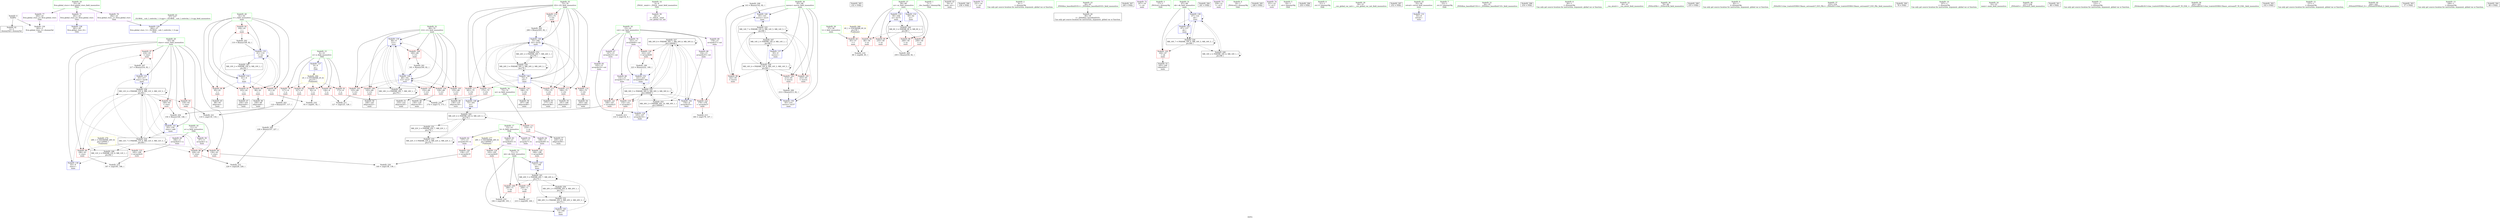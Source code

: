 digraph "SVFG" {
	label="SVFG";

	Node0x56117e3364d0 [shape=record,color=grey,label="{NodeID: 0\nNullPtr}"];
	Node0x56117e3364d0 -> Node0x56117e35b800[style=solid];
	Node0x56117e3364d0 -> Node0x56117e362080[style=solid];
	Node0x56117e35bdb0 [shape=record,color=red,label="{NodeID: 97\n216\<--63\n\<--stars\nmain\n}"];
	Node0x56117e35bdb0 -> Node0x56117e367160[style=solid];
	Node0x56117e33a970 [shape=record,color=green,label="{NodeID: 14\n4\<--6\n_ZStL8__ioinit\<--_ZStL8__ioinit_field_insensitive\nGlob }"];
	Node0x56117e33a970 -> Node0x56117e35d520[style=solid];
	Node0x56117e37de20 [shape=record,color=yellow,style=double,label="{NodeID: 277\n28V_1 = ENCHI(MR_28V_0)\npts\{140000 \}\nFun[main]}"];
	Node0x56117e37de20 -> Node0x56117e3617d0[style=dashed];
	Node0x56117e37de20 -> Node0x56117e361b10[style=dashed];
	Node0x56117e37de20 -> Node0x56117e361be0[style=dashed];
	Node0x56117e35c910 [shape=record,color=red,label="{NodeID: 111\n219\<--73\n\<--ni\nmain\n}"];
	Node0x56117e35c910 -> Node0x56117e35d450[style=solid];
	Node0x56117e33b9a0 [shape=record,color=green,label="{NodeID: 28\n61\<--62\ni\<--i_field_insensitive\nmain\n}"];
	Node0x56117e33b9a0 -> Node0x56117e35edb0[style=solid];
	Node0x56117e33b9a0 -> Node0x56117e35ee80[style=solid];
	Node0x56117e33b9a0 -> Node0x56117e35ef50[style=solid];
	Node0x56117e33b9a0 -> Node0x56117e35f020[style=solid];
	Node0x56117e33b9a0 -> Node0x56117e35f0f0[style=solid];
	Node0x56117e33b9a0 -> Node0x56117e362320[style=solid];
	Node0x56117e33b9a0 -> Node0x56117e3624c0[style=solid];
	Node0x56117e3672e0 [shape=record,color=grey,label="{NodeID: 208\n143 = Binary(142, 82, )\n}"];
	Node0x56117e3672e0 -> Node0x56117e3628d0[style=solid];
	Node0x56117e361be0 [shape=record,color=red,label="{NodeID: 125\n199\<--198\n\<--arrayidx49\nmain\n}"];
	Node0x56117e361be0 -> Node0x56117e362e80[style=solid];
	Node0x56117e35b800 [shape=record,color=black,label="{NodeID: 42\n2\<--3\ndummyVal\<--dummyVal\n}"];
	Node0x56117e38db90 [shape=record,color=black,label="{NodeID: 305\n232 = PHI()\n}"];
	Node0x56117e362800 [shape=record,color=blue,label="{NodeID: 139\n69\<--9\ni12\<--\nmain\n}"];
	Node0x56117e362800 -> Node0x56117e35c290[style=dashed];
	Node0x56117e362800 -> Node0x56117e35c360[style=dashed];
	Node0x56117e362800 -> Node0x56117e35c430[style=dashed];
	Node0x56117e362800 -> Node0x56117e35c500[style=dashed];
	Node0x56117e362800 -> Node0x56117e35c5d0[style=dashed];
	Node0x56117e362800 -> Node0x56117e35c6a0[style=dashed];
	Node0x56117e362800 -> Node0x56117e362800[style=dashed];
	Node0x56117e362800 -> Node0x56117e362c10[style=dashed];
	Node0x56117e362800 -> Node0x56117e377d80[style=dashed];
	Node0x56117e35d380 [shape=record,color=black,label="{NodeID: 56\n197\<--196\nidxprom48\<--\nmain\n}"];
	Node0x56117e363360 [shape=record,color=blue,label="{NodeID: 153\n59\<--259\nzz\<--inc75\nmain\n}"];
	Node0x56117e363360 -> Node0x56117e376080[style=dashed];
	Node0x56117e35dee0 [shape=record,color=purple,label="{NodeID: 70\n221\<--15\narrayidx60\<--cnt\nmain\n}"];
	Node0x56117e35dee0 -> Node0x56117e361cb0[style=solid];
	Node0x56117e35dee0 -> Node0x56117e363290[style=solid];
	Node0x56117e378280 [shape=record,color=black,label="{NodeID: 250\nMR_20V_2 = PHI(MR_20V_8, MR_20V_1, )\npts\{72 \}\n}"];
	Node0x56117e378280 -> Node0x56117e372480[style=dashed];
	Node0x56117e35ea70 [shape=record,color=red,label="{NodeID: 84\n84\<--59\n\<--zz\nmain\n}"];
	Node0x56117e35ea70 -> Node0x56117e368360[style=solid];
	Node0x56117e336dd0 [shape=record,color=green,label="{NodeID: 1\n7\<--1\n__dso_handle\<--dummyObj\nGlob }"];
	Node0x56117e37c880 [shape=record,color=yellow,style=double,label="{NodeID: 264\n2V_1 = ENCHI(MR_2V_0)\npts\{10 \}\nFun[main]}"];
	Node0x56117e37c880 -> Node0x56117e35e590[style=dashed];
	Node0x56117e37c880 -> Node0x56117e35e660[style=dashed];
	Node0x56117e37c880 -> Node0x56117e35e730[style=dashed];
	Node0x56117e37c880 -> Node0x56117e35e800[style=dashed];
	Node0x56117e37c880 -> Node0x56117e35e8d0[style=dashed];
	Node0x56117e35be80 [shape=record,color=red,label="{NodeID: 98\n226\<--63\n\<--stars\nmain\n}"];
	Node0x56117e35be80 -> Node0x56117e3678e0[style=solid];
	Node0x56117e33aa40 [shape=record,color=green,label="{NodeID: 15\n8\<--10\nn\<--n_field_insensitive\nGlob }"];
	Node0x56117e33aa40 -> Node0x56117e35e590[style=solid];
	Node0x56117e33aa40 -> Node0x56117e35e660[style=solid];
	Node0x56117e33aa40 -> Node0x56117e35e730[style=solid];
	Node0x56117e33aa40 -> Node0x56117e35e800[style=solid];
	Node0x56117e33aa40 -> Node0x56117e35e8d0[style=solid];
	Node0x56117e33aa40 -> Node0x56117e361d80[style=solid];
	Node0x56117e35c9e0 [shape=record,color=red,label="{NodeID: 112\n172\<--75\n\<--i32\nmain\n}"];
	Node0x56117e35c9e0 -> Node0x56117e367ee0[style=solid];
	Node0x56117e35ae70 [shape=record,color=green,label="{NodeID: 29\n63\<--64\nstars\<--stars_field_insensitive\nmain\n}"];
	Node0x56117e35ae70 -> Node0x56117e35f1c0[style=solid];
	Node0x56117e35ae70 -> Node0x56117e35f290[style=solid];
	Node0x56117e35ae70 -> Node0x56117e35f360[style=solid];
	Node0x56117e35ae70 -> Node0x56117e35bce0[style=solid];
	Node0x56117e35ae70 -> Node0x56117e35bdb0[style=solid];
	Node0x56117e35ae70 -> Node0x56117e35be80[style=solid];
	Node0x56117e35ae70 -> Node0x56117e362590[style=solid];
	Node0x56117e35ae70 -> Node0x56117e3629a0[style=solid];
	Node0x56117e35ae70 -> Node0x56117e3631c0[style=solid];
	Node0x56117e367460 [shape=record,color=grey,label="{NodeID: 209\n259 = Binary(258, 82, )\n}"];
	Node0x56117e367460 -> Node0x56117e363360[style=solid];
	Node0x56117e361cb0 [shape=record,color=red,label="{NodeID: 126\n222\<--221\n\<--arrayidx60\nmain\n}"];
	Node0x56117e361cb0 -> Node0x56117e35f850[style=solid];
	Node0x56117e35b8d0 [shape=record,color=black,label="{NodeID: 43\n54\<--9\nmain_ret\<--\nmain\n}"];
	Node0x56117e38dcf0 [shape=record,color=black,label="{NodeID: 306\n236 = PHI()\n}"];
	Node0x56117e3628d0 [shape=record,color=blue,label="{NodeID: 140\n65\<--143\nmoves\<--inc21\nmain\n}"];
	Node0x56117e3628d0 -> Node0x56117e370180[style=dashed];
	Node0x56117e35d450 [shape=record,color=black,label="{NodeID: 57\n220\<--219\nidxprom59\<--\nmain\n}"];
	Node0x56117e35dfb0 [shape=record,color=purple,label="{NodeID: 71\n231\<--19\n\<--.str\nmain\n}"];
	Node0x56117e378780 [shape=record,color=black,label="{NodeID: 251\nMR_22V_2 = PHI(MR_22V_7, MR_22V_1, )\npts\{74 \}\n}"];
	Node0x56117e378780 -> Node0x56117e372980[style=dashed];
	Node0x56117e35eb40 [shape=record,color=red,label="{NodeID: 85\n235\<--59\n\<--zz\nmain\n}"];
	Node0x56117e3363b0 [shape=record,color=green,label="{NodeID: 2\n9\<--1\n\<--dummyObj\nCan only get source location for instruction, argument, global var or function.}"];
	Node0x56117e35bf50 [shape=record,color=red,label="{NodeID: 99\n142\<--65\n\<--moves\nmain\n}"];
	Node0x56117e35bf50 -> Node0x56117e3672e0[style=solid];
	Node0x56117e336670 [shape=record,color=green,label="{NodeID: 16\n11\<--12\na\<--a_field_insensitive\nGlob }"];
	Node0x56117e336670 -> Node0x56117e35d5f0[style=solid];
	Node0x56117e336670 -> Node0x56117e35d6c0[style=solid];
	Node0x56117e35cab0 [shape=record,color=red,label="{NodeID: 113\n176\<--75\n\<--i32\nmain\n}"];
	Node0x56117e35cab0 -> Node0x56117e35d110[style=solid];
	Node0x56117e35af00 [shape=record,color=green,label="{NodeID: 30\n65\<--66\nmoves\<--moves_field_insensitive\nmain\n}"];
	Node0x56117e35af00 -> Node0x56117e35bf50[style=solid];
	Node0x56117e35af00 -> Node0x56117e35c020[style=solid];
	Node0x56117e35af00 -> Node0x56117e35c0f0[style=solid];
	Node0x56117e35af00 -> Node0x56117e362660[style=solid];
	Node0x56117e35af00 -> Node0x56117e3628d0[style=solid];
	Node0x56117e35af00 -> Node0x56117e3630f0[style=solid];
	Node0x56117e3675e0 [shape=record,color=grey,label="{NodeID: 210\n194 = cmp(189, 193, )\n}"];
	Node0x56117e361d80 [shape=record,color=blue,label="{NodeID: 127\n8\<--9\nn\<--\nGlob }"];
	Node0x56117e361d80 -> Node0x56117e37c880[style=dashed];
	Node0x56117e35b9a0 [shape=record,color=black,label="{NodeID: 44\n38\<--39\n\<--_ZNSt8ios_base4InitD1Ev\nCan only get source location for instruction, argument, global var or function.}"];
	Node0x56117e38ddf0 [shape=record,color=black,label="{NodeID: 307\n240 = PHI()\n}"];
	Node0x56117e36fc80 [shape=record,color=black,label="{NodeID: 224\nMR_12V_7 = PHI(MR_12V_6, MR_12V_5, MR_12V_5, )\npts\{64 \}\n}"];
	Node0x56117e36fc80 -> Node0x56117e35f290[style=dashed];
	Node0x56117e36fc80 -> Node0x56117e35f360[style=dashed];
	Node0x56117e36fc80 -> Node0x56117e35bce0[style=dashed];
	Node0x56117e36fc80 -> Node0x56117e35bdb0[style=dashed];
	Node0x56117e36fc80 -> Node0x56117e35be80[style=dashed];
	Node0x56117e36fc80 -> Node0x56117e3629a0[style=dashed];
	Node0x56117e36fc80 -> Node0x56117e3631c0[style=dashed];
	Node0x56117e36fc80 -> Node0x56117e36fc80[style=dashed];
	Node0x56117e36fc80 -> Node0x56117e371080[style=dashed];
	Node0x56117e36fc80 -> Node0x56117e376a80[style=dashed];
	Node0x56117e3629a0 [shape=record,color=blue,label="{NodeID: 141\n63\<--150\nstars\<--add\nmain\n}"];
	Node0x56117e3629a0 -> Node0x56117e36fc80[style=dashed];
	Node0x56117e35d520 [shape=record,color=purple,label="{NodeID: 58\n36\<--4\n\<--_ZStL8__ioinit\n__cxx_global_var_init\n}"];
	Node0x56117e35e080 [shape=record,color=purple,label="{NodeID: 72\n247\<--19\n\<--.str\nmain\n}"];
	Node0x56117e378c80 [shape=record,color=black,label="{NodeID: 252\nMR_24V_2 = PHI(MR_24V_7, MR_24V_1, )\npts\{76 \}\n}"];
	Node0x56117e378c80 -> Node0x56117e372e80[style=dashed];
	Node0x56117e35ec10 [shape=record,color=red,label="{NodeID: 86\n249\<--59\n\<--zz\nmain\n}"];
	Node0x56117e33bed0 [shape=record,color=green,label="{NodeID: 3\n17\<--1\n_ZSt3cin\<--dummyObj\nGlob }"];
	Node0x56117e37d480 [shape=record,color=yellow,style=double,label="{NodeID: 266\n6V_1 = ENCHI(MR_6V_0)\npts\{58 \}\nFun[main]}"];
	Node0x56117e37d480 -> Node0x56117e35e9a0[style=dashed];
	Node0x56117e35c020 [shape=record,color=red,label="{NodeID: 100\n213\<--65\n\<--moves\nmain\n}"];
	Node0x56117e35c020 -> Node0x56117e3602d0[style=solid];
	Node0x56117e336740 [shape=record,color=green,label="{NodeID: 17\n13\<--14\nb\<--b_field_insensitive\nGlob }"];
	Node0x56117e336740 -> Node0x56117e35d790[style=solid];
	Node0x56117e336740 -> Node0x56117e35d860[style=solid];
	Node0x56117e336740 -> Node0x56117e35d930[style=solid];
	Node0x56117e336740 -> Node0x56117e35da00[style=solid];
	Node0x56117e35cb80 [shape=record,color=red,label="{NodeID: 114\n182\<--75\n\<--i32\nmain\n}"];
	Node0x56117e35cb80 -> Node0x56117e35d1e0[style=solid];
	Node0x56117e35af90 [shape=record,color=green,label="{NodeID: 31\n67\<--68\nok\<--ok_field_insensitive\nmain\n}"];
	Node0x56117e35af90 -> Node0x56117e35c1c0[style=solid];
	Node0x56117e35af90 -> Node0x56117e362730[style=solid];
	Node0x56117e35af90 -> Node0x56117e362b40[style=solid];
	Node0x56117e0e38d0 [shape=record,color=black,label="{NodeID: 294\n241 = PHI()\n}"];
	Node0x56117e367760 [shape=record,color=grey,label="{NodeID: 211\n127 = cmp(125, 126, )\n}"];
	Node0x56117e361e80 [shape=record,color=blue,label="{NodeID: 128\n281\<--26\nllvm.global_ctors_0\<--\nGlob }"];
	Node0x56117e35ba70 [shape=record,color=black,label="{NodeID: 45\n96\<--95\nidxprom\<--\nmain\n}"];
	Node0x56117e370180 [shape=record,color=black,label="{NodeID: 225\nMR_14V_7 = PHI(MR_14V_6, MR_14V_5, MR_14V_5, )\npts\{66 \}\n}"];
	Node0x56117e370180 -> Node0x56117e35bf50[style=dashed];
	Node0x56117e370180 -> Node0x56117e35c020[style=dashed];
	Node0x56117e370180 -> Node0x56117e35c0f0[style=dashed];
	Node0x56117e370180 -> Node0x56117e3628d0[style=dashed];
	Node0x56117e370180 -> Node0x56117e3630f0[style=dashed];
	Node0x56117e370180 -> Node0x56117e370180[style=dashed];
	Node0x56117e370180 -> Node0x56117e371580[style=dashed];
	Node0x56117e370180 -> Node0x56117e377790[style=dashed];
	Node0x56117e362a70 [shape=record,color=blue,label="{NodeID: 142\n154\<--9\narrayidx25\<--\nmain\n}"];
	Node0x56117e362a70 -> Node0x56117e370b80[style=dashed];
	Node0x56117e35d5f0 [shape=record,color=purple,label="{NodeID: 59\n97\<--11\narrayidx\<--a\nmain\n}"];
	Node0x56117e35e150 [shape=record,color=purple,label="{NodeID: 73\n239\<--21\n\<--.str.1\nmain\n}"];
	Node0x56117e379180 [shape=record,color=black,label="{NodeID: 253\nMR_30V_2 = PHI(MR_30V_10, MR_30V_1, )\npts\{160000 \}\n}"];
	Node0x56117e379180 -> Node0x56117e3623f0[style=dashed];
	Node0x56117e379180 -> Node0x56117e373380[style=dashed];
	Node0x56117e35ece0 [shape=record,color=red,label="{NodeID: 87\n258\<--59\n\<--zz\nmain\n}"];
	Node0x56117e35ece0 -> Node0x56117e367460[style=solid];
	Node0x56117e33bf60 [shape=record,color=green,label="{NodeID: 4\n18\<--1\n_ZSt4cout\<--dummyObj\nGlob }"];
	Node0x56117e35c0f0 [shape=record,color=red,label="{NodeID: 101\n253\<--65\n\<--moves\nmain\n}"];
	Node0x56117e336810 [shape=record,color=green,label="{NodeID: 18\n15\<--16\ncnt\<--cnt_field_insensitive\nGlob }"];
	Node0x56117e336810 -> Node0x56117e35dad0[style=solid];
	Node0x56117e336810 -> Node0x56117e35dba0[style=solid];
	Node0x56117e336810 -> Node0x56117e35dc70[style=solid];
	Node0x56117e336810 -> Node0x56117e35dd40[style=solid];
	Node0x56117e336810 -> Node0x56117e35de10[style=solid];
	Node0x56117e336810 -> Node0x56117e35dee0[style=solid];
	Node0x56117e35cc50 [shape=record,color=red,label="{NodeID: 115\n190\<--75\n\<--i32\nmain\n}"];
	Node0x56117e35cc50 -> Node0x56117e35d2b0[style=solid];
	Node0x56117e35b020 [shape=record,color=green,label="{NodeID: 32\n69\<--70\ni12\<--i12_field_insensitive\nmain\n}"];
	Node0x56117e35b020 -> Node0x56117e35c290[style=solid];
	Node0x56117e35b020 -> Node0x56117e35c360[style=solid];
	Node0x56117e35b020 -> Node0x56117e35c430[style=solid];
	Node0x56117e35b020 -> Node0x56117e35c500[style=solid];
	Node0x56117e35b020 -> Node0x56117e35c5d0[style=solid];
	Node0x56117e35b020 -> Node0x56117e35c6a0[style=solid];
	Node0x56117e35b020 -> Node0x56117e362800[style=solid];
	Node0x56117e35b020 -> Node0x56117e362c10[style=solid];
	Node0x56117e38c210 [shape=record,color=black,label="{NodeID: 295\n248 = PHI()\n}"];
	Node0x56117e3678e0 [shape=record,color=grey,label="{NodeID: 212\n229 = cmp(226, 228, )\n}"];
	Node0x56117e361f80 [shape=record,color=blue,label="{NodeID: 129\n282\<--27\nllvm.global_ctors_1\<--_GLOBAL__sub_I_cedriclin_1_0.cpp\nGlob }"];
	Node0x56117e35bb40 [shape=record,color=black,label="{NodeID: 46\n100\<--99\nidxprom6\<--\nmain\n}"];
	Node0x56117e370680 [shape=record,color=black,label="{NodeID: 226\nMR_16V_7 = PHI(MR_16V_6, MR_16V_5, MR_16V_5, )\npts\{68 \}\n}"];
	Node0x56117e370680 -> Node0x56117e35c1c0[style=dashed];
	Node0x56117e370680 -> Node0x56117e362730[style=dashed];
	Node0x56117e370680 -> Node0x56117e362b40[style=dashed];
	Node0x56117e370680 -> Node0x56117e370680[style=dashed];
	Node0x56117e370680 -> Node0x56117e377880[style=dashed];
	Node0x56117e362b40 [shape=record,color=blue,label="{NodeID: 143\n67\<--157\nok\<--\nmain\n}"];
	Node0x56117e362b40 -> Node0x56117e370680[style=dashed];
	Node0x56117e35d6c0 [shape=record,color=purple,label="{NodeID: 60\n184\<--11\narrayidx41\<--a\nmain\n}"];
	Node0x56117e35d6c0 -> Node0x56117e361a40[style=solid];
	Node0x56117e35e220 [shape=record,color=purple,label="{NodeID: 74\n251\<--23\n\<--.str.2\nmain\n}"];
	Node0x56117e35edb0 [shape=record,color=red,label="{NodeID: 88\n91\<--61\n\<--i\nmain\n}"];
	Node0x56117e35edb0 -> Node0x56117e3681e0[style=solid];
	Node0x56117e33a510 [shape=record,color=green,label="{NodeID: 5\n19\<--1\n.str\<--dummyObj\nGlob }"];
	Node0x56117e35c1c0 [shape=record,color=red,label="{NodeID: 102\n164\<--67\n\<--ok\nmain\n}"];
	Node0x56117e35c1c0 -> Node0x56117e35d040[style=solid];
	Node0x56117e3368e0 [shape=record,color=green,label="{NodeID: 19\n25\<--29\nllvm.global_ctors\<--llvm.global_ctors_field_insensitive\nGlob }"];
	Node0x56117e3368e0 -> Node0x56117e35e2f0[style=solid];
	Node0x56117e3368e0 -> Node0x56117e35e3c0[style=solid];
	Node0x56117e3368e0 -> Node0x56117e35e490[style=solid];
	Node0x56117e35f850 [shape=record,color=grey,label="{NodeID: 199\n223 = Binary(222, 169, )\n}"];
	Node0x56117e35f850 -> Node0x56117e363290[style=solid];
	Node0x56117e361490 [shape=record,color=red,label="{NodeID: 116\n196\<--75\n\<--i32\nmain\n}"];
	Node0x56117e361490 -> Node0x56117e35d380[style=solid];
	Node0x56117e35b0b0 [shape=record,color=green,label="{NodeID: 33\n71\<--72\nnb\<--nb_field_insensitive\nmain\n}"];
	Node0x56117e35b0b0 -> Node0x56117e35c770[style=solid];
	Node0x56117e35b0b0 -> Node0x56117e35c840[style=solid];
	Node0x56117e35b0b0 -> Node0x56117e362ce0[style=solid];
	Node0x56117e35b0b0 -> Node0x56117e362e80[style=solid];
	Node0x56117e38c370 [shape=record,color=black,label="{NodeID: 296\n250 = PHI()\n}"];
	Node0x56117e367a60 [shape=record,color=grey,label="{NodeID: 213\n133 = cmp(132, 9, )\n}"];
	Node0x56117e362080 [shape=record,color=blue, style = dotted,label="{NodeID: 130\n283\<--3\nllvm.global_ctors_2\<--dummyVal\nGlob }"];
	Node0x56117e35bc10 [shape=record,color=black,label="{NodeID: 47\n104\<--103\nidxprom9\<--\nmain\n}"];
	Node0x56117e370b80 [shape=record,color=black,label="{NodeID: 227\nMR_30V_8 = PHI(MR_30V_7, MR_30V_6, MR_30V_6, )\npts\{160000 \}\n}"];
	Node0x56117e370b80 -> Node0x56117e361700[style=dashed];
	Node0x56117e370b80 -> Node0x56117e3618a0[style=dashed];
	Node0x56117e370b80 -> Node0x56117e361970[style=dashed];
	Node0x56117e370b80 -> Node0x56117e361cb0[style=dashed];
	Node0x56117e370b80 -> Node0x56117e362a70[style=dashed];
	Node0x56117e370b80 -> Node0x56117e363290[style=dashed];
	Node0x56117e370b80 -> Node0x56117e370b80[style=dashed];
	Node0x56117e370b80 -> Node0x56117e373380[style=dashed];
	Node0x56117e370b80 -> Node0x56117e379180[style=dashed];
	Node0x56117e362c10 [shape=record,color=blue,label="{NodeID: 144\n69\<--161\ni12\<--inc27\nmain\n}"];
	Node0x56117e362c10 -> Node0x56117e35c290[style=dashed];
	Node0x56117e362c10 -> Node0x56117e35c360[style=dashed];
	Node0x56117e362c10 -> Node0x56117e35c430[style=dashed];
	Node0x56117e362c10 -> Node0x56117e35c500[style=dashed];
	Node0x56117e362c10 -> Node0x56117e35c5d0[style=dashed];
	Node0x56117e362c10 -> Node0x56117e35c6a0[style=dashed];
	Node0x56117e362c10 -> Node0x56117e362800[style=dashed];
	Node0x56117e362c10 -> Node0x56117e362c10[style=dashed];
	Node0x56117e362c10 -> Node0x56117e377d80[style=dashed];
	Node0x56117e35d790 [shape=record,color=purple,label="{NodeID: 61\n101\<--13\narrayidx7\<--b\nmain\n}"];
	Node0x56117e375180 [shape=record,color=black,label="{NodeID: 241\nMR_20V_5 = PHI(MR_20V_7, MR_20V_4, )\npts\{72 \}\n}"];
	Node0x56117e375180 -> Node0x56117e35c770[style=dashed];
	Node0x56117e375180 -> Node0x56117e35c840[style=dashed];
	Node0x56117e375180 -> Node0x56117e362e80[style=dashed];
	Node0x56117e375180 -> Node0x56117e372480[style=dashed];
	Node0x56117e375180 -> Node0x56117e375180[style=dashed];
	Node0x56117e375180 -> Node0x56117e378280[style=dashed];
	Node0x56117e35e2f0 [shape=record,color=purple,label="{NodeID: 75\n281\<--25\nllvm.global_ctors_0\<--llvm.global_ctors\nGlob }"];
	Node0x56117e35e2f0 -> Node0x56117e361e80[style=solid];
	Node0x56117e35ee80 [shape=record,color=red,label="{NodeID: 89\n95\<--61\n\<--i\nmain\n}"];
	Node0x56117e35ee80 -> Node0x56117e35ba70[style=solid];
	Node0x56117e33a5a0 [shape=record,color=green,label="{NodeID: 6\n21\<--1\n.str.1\<--dummyObj\nGlob }"];
	Node0x56117e35c290 [shape=record,color=red,label="{NodeID: 103\n125\<--69\n\<--i12\nmain\n}"];
	Node0x56117e35c290 -> Node0x56117e367760[style=solid];
	Node0x56117e33b360 [shape=record,color=green,label="{NodeID: 20\n30\<--31\n__cxx_global_var_init\<--__cxx_global_var_init_field_insensitive\n}"];
	Node0x56117e35f9d0 [shape=record,color=grey,label="{NodeID: 200\n228 = Binary(107, 227, )\n}"];
	Node0x56117e35f9d0 -> Node0x56117e3678e0[style=solid];
	Node0x56117e361560 [shape=record,color=red,label="{NodeID: 117\n201\<--75\n\<--i32\nmain\n}"];
	Node0x56117e361560 -> Node0x56117e362f50[style=solid];
	Node0x56117e35b180 [shape=record,color=green,label="{NodeID: 34\n73\<--74\nni\<--ni_field_insensitive\nmain\n}"];
	Node0x56117e35b180 -> Node0x56117e35c910[style=solid];
	Node0x56117e35b180 -> Node0x56117e362f50[style=solid];
	Node0x56117e38ce50 [shape=record,color=black,label="{NodeID: 297\n252 = PHI()\n}"];
	Node0x56117e367be0 [shape=record,color=grey,label="{NodeID: 214\n187 = cmp(185, 186, )\n}"];
	Node0x56117e362180 [shape=record,color=blue,label="{NodeID: 131\n55\<--9\nretval\<--\nmain\n}"];
	Node0x56117e35cd00 [shape=record,color=black,label="{NodeID: 48\n130\<--129\nidxprom16\<--\nmain\n}"];
	Node0x56117e371080 [shape=record,color=black,label="{NodeID: 228\nMR_12V_4 = PHI(MR_12V_8, MR_12V_3, MR_12V_5, )\npts\{64 \}\n}"];
	Node0x56117e371080 -> Node0x56117e35f1c0[style=dashed];
	Node0x56117e371080 -> Node0x56117e35f290[style=dashed];
	Node0x56117e371080 -> Node0x56117e35f360[style=dashed];
	Node0x56117e371080 -> Node0x56117e35bce0[style=dashed];
	Node0x56117e371080 -> Node0x56117e35bdb0[style=dashed];
	Node0x56117e371080 -> Node0x56117e35be80[style=dashed];
	Node0x56117e371080 -> Node0x56117e3629a0[style=dashed];
	Node0x56117e371080 -> Node0x56117e3631c0[style=dashed];
	Node0x56117e371080 -> Node0x56117e36fc80[style=dashed];
	Node0x56117e371080 -> Node0x56117e371080[style=dashed];
	Node0x56117e371080 -> Node0x56117e376a80[style=dashed];
	Node0x56117e362ce0 [shape=record,color=blue,label="{NodeID: 145\n71\<--169\nnb\<--\nmain\n}"];
	Node0x56117e362ce0 -> Node0x56117e375180[style=dashed];
	Node0x56117e35d860 [shape=record,color=purple,label="{NodeID: 62\n137\<--13\narrayidx19\<--b\nmain\n}"];
	Node0x56117e35d860 -> Node0x56117e3617d0[style=solid];
	Node0x56117e375680 [shape=record,color=black,label="{NodeID: 242\nMR_22V_4 = PHI(MR_22V_6, MR_22V_3, )\npts\{74 \}\n}"];
	Node0x56117e375680 -> Node0x56117e35c910[style=dashed];
	Node0x56117e375680 -> Node0x56117e362f50[style=dashed];
	Node0x56117e375680 -> Node0x56117e372980[style=dashed];
	Node0x56117e375680 -> Node0x56117e375680[style=dashed];
	Node0x56117e375680 -> Node0x56117e378780[style=dashed];
	Node0x56117e35e3c0 [shape=record,color=purple,label="{NodeID: 76\n282\<--25\nllvm.global_ctors_1\<--llvm.global_ctors\nGlob }"];
	Node0x56117e35e3c0 -> Node0x56117e361f80[style=solid];
	Node0x56117e35ef50 [shape=record,color=red,label="{NodeID: 90\n99\<--61\n\<--i\nmain\n}"];
	Node0x56117e35ef50 -> Node0x56117e35bb40[style=solid];
	Node0x56117e336f30 [shape=record,color=green,label="{NodeID: 7\n23\<--1\n.str.2\<--dummyObj\nGlob }"];
	Node0x56117e35c360 [shape=record,color=red,label="{NodeID: 104\n129\<--69\n\<--i12\nmain\n}"];
	Node0x56117e35c360 -> Node0x56117e35cd00[style=solid];
	Node0x56117e33b3f0 [shape=record,color=green,label="{NodeID: 21\n34\<--35\n_ZNSt8ios_base4InitC1Ev\<--_ZNSt8ios_base4InitC1Ev_field_insensitive\n}"];
	Node0x56117e35fb50 [shape=record,color=grey,label="{NodeID: 201\n161 = Binary(160, 82, )\n}"];
	Node0x56117e35fb50 -> Node0x56117e362c10[style=solid];
	Node0x56117e361630 [shape=record,color=red,label="{NodeID: 118\n205\<--75\n\<--i32\nmain\n}"];
	Node0x56117e361630 -> Node0x56117e360150[style=solid];
	Node0x56117e35b250 [shape=record,color=green,label="{NodeID: 35\n75\<--76\ni32\<--i32_field_insensitive\nmain\n}"];
	Node0x56117e35b250 -> Node0x56117e35c9e0[style=solid];
	Node0x56117e35b250 -> Node0x56117e35cab0[style=solid];
	Node0x56117e35b250 -> Node0x56117e35cb80[style=solid];
	Node0x56117e35b250 -> Node0x56117e35cc50[style=solid];
	Node0x56117e35b250 -> Node0x56117e361490[style=solid];
	Node0x56117e35b250 -> Node0x56117e361560[style=solid];
	Node0x56117e35b250 -> Node0x56117e361630[style=solid];
	Node0x56117e35b250 -> Node0x56117e362db0[style=solid];
	Node0x56117e35b250 -> Node0x56117e363020[style=solid];
	Node0x56117e38cf20 [shape=record,color=black,label="{NodeID: 298\n254 = PHI()\n}"];
	Node0x56117e367d60 [shape=record,color=grey,label="{NodeID: 215\n180 = cmp(179, 107, )\n}"];
	Node0x56117e362250 [shape=record,color=blue,label="{NodeID: 132\n59\<--82\nzz\<--\nmain\n}"];
	Node0x56117e362250 -> Node0x56117e376080[style=dashed];
	Node0x56117e35cdd0 [shape=record,color=black,label="{NodeID: 49\n136\<--135\nidxprom18\<--\nmain\n}"];
	Node0x56117e371580 [shape=record,color=black,label="{NodeID: 229\nMR_14V_4 = PHI(MR_14V_8, MR_14V_3, MR_14V_5, )\npts\{66 \}\n}"];
	Node0x56117e371580 -> Node0x56117e35bf50[style=dashed];
	Node0x56117e371580 -> Node0x56117e35c020[style=dashed];
	Node0x56117e371580 -> Node0x56117e35c0f0[style=dashed];
	Node0x56117e371580 -> Node0x56117e3628d0[style=dashed];
	Node0x56117e371580 -> Node0x56117e3630f0[style=dashed];
	Node0x56117e371580 -> Node0x56117e370180[style=dashed];
	Node0x56117e371580 -> Node0x56117e371580[style=dashed];
	Node0x56117e371580 -> Node0x56117e377790[style=dashed];
	Node0x56117e362db0 [shape=record,color=blue,label="{NodeID: 146\n75\<--9\ni32\<--\nmain\n}"];
	Node0x56117e362db0 -> Node0x56117e35c9e0[style=dashed];
	Node0x56117e362db0 -> Node0x56117e35cab0[style=dashed];
	Node0x56117e362db0 -> Node0x56117e35cb80[style=dashed];
	Node0x56117e362db0 -> Node0x56117e35cc50[style=dashed];
	Node0x56117e362db0 -> Node0x56117e361490[style=dashed];
	Node0x56117e362db0 -> Node0x56117e361560[style=dashed];
	Node0x56117e362db0 -> Node0x56117e361630[style=dashed];
	Node0x56117e362db0 -> Node0x56117e363020[style=dashed];
	Node0x56117e362db0 -> Node0x56117e372e80[style=dashed];
	Node0x56117e362db0 -> Node0x56117e378c80[style=dashed];
	Node0x56117e35d930 [shape=record,color=purple,label="{NodeID: 63\n192\<--13\narrayidx45\<--b\nmain\n}"];
	Node0x56117e35d930 -> Node0x56117e361b10[style=solid];
	Node0x56117e35e490 [shape=record,color=purple,label="{NodeID: 77\n283\<--25\nllvm.global_ctors_2\<--llvm.global_ctors\nGlob }"];
	Node0x56117e35e490 -> Node0x56117e362080[style=solid];
	Node0x56117e35f020 [shape=record,color=red,label="{NodeID: 91\n103\<--61\n\<--i\nmain\n}"];
	Node0x56117e35f020 -> Node0x56117e35bc10[style=solid];
	Node0x56117e336fc0 [shape=record,color=green,label="{NodeID: 8\n26\<--1\n\<--dummyObj\nCan only get source location for instruction, argument, global var or function.}"];
	Node0x56117e35c430 [shape=record,color=red,label="{NodeID: 105\n135\<--69\n\<--i12\nmain\n}"];
	Node0x56117e35c430 -> Node0x56117e35cdd0[style=solid];
	Node0x56117e33b4c0 [shape=record,color=green,label="{NodeID: 22\n40\<--41\n__cxa_atexit\<--__cxa_atexit_field_insensitive\n}"];
	Node0x56117e35fcd0 [shape=record,color=grey,label="{NodeID: 202\n110 = Binary(109, 82, )\n}"];
	Node0x56117e35fcd0 -> Node0x56117e3624c0[style=solid];
	Node0x56117e361700 [shape=record,color=red,label="{NodeID: 119\n132\<--131\n\<--arrayidx17\nmain\n}"];
	Node0x56117e361700 -> Node0x56117e367a60[style=solid];
	Node0x56117e35b320 [shape=record,color=green,label="{NodeID: 36\n79\<--80\n_ZNSirsERi\<--_ZNSirsERi_field_insensitive\n}"];
	Node0x56117e38d020 [shape=record,color=black,label="{NodeID: 299\n255 = PHI()\n}"];
	Node0x56117e367ee0 [shape=record,color=grey,label="{NodeID: 216\n174 = cmp(172, 173, )\n}"];
	Node0x56117e362320 [shape=record,color=blue,label="{NodeID: 133\n61\<--9\ni\<--\nmain\n}"];
	Node0x56117e362320 -> Node0x56117e35edb0[style=dashed];
	Node0x56117e362320 -> Node0x56117e35ee80[style=dashed];
	Node0x56117e362320 -> Node0x56117e35ef50[style=dashed];
	Node0x56117e362320 -> Node0x56117e35f020[style=dashed];
	Node0x56117e362320 -> Node0x56117e35f0f0[style=dashed];
	Node0x56117e362320 -> Node0x56117e3624c0[style=dashed];
	Node0x56117e362320 -> Node0x56117e376580[style=dashed];
	Node0x56117e35cea0 [shape=record,color=black,label="{NodeID: 50\n146\<--145\nidxprom22\<--\nmain\n}"];
	Node0x56117e362e80 [shape=record,color=blue,label="{NodeID: 147\n71\<--199\nnb\<--\nmain\n}"];
	Node0x56117e362e80 -> Node0x56117e375180[style=dashed];
	Node0x56117e35da00 [shape=record,color=purple,label="{NodeID: 64\n198\<--13\narrayidx49\<--b\nmain\n}"];
	Node0x56117e35da00 -> Node0x56117e361be0[style=solid];
	Node0x56117e376080 [shape=record,color=black,label="{NodeID: 244\nMR_8V_3 = PHI(MR_8V_4, MR_8V_2, )\npts\{60 \}\n}"];
	Node0x56117e376080 -> Node0x56117e35ea70[style=dashed];
	Node0x56117e376080 -> Node0x56117e35eb40[style=dashed];
	Node0x56117e376080 -> Node0x56117e35ec10[style=dashed];
	Node0x56117e376080 -> Node0x56117e35ece0[style=dashed];
	Node0x56117e376080 -> Node0x56117e363360[style=dashed];
	Node0x56117e35e590 [shape=record,color=red,label="{NodeID: 78\n92\<--8\n\<--n\nmain\n}"];
	Node0x56117e35e590 -> Node0x56117e3681e0[style=solid];
	Node0x56117e35f0f0 [shape=record,color=red,label="{NodeID: 92\n109\<--61\n\<--i\nmain\n}"];
	Node0x56117e35f0f0 -> Node0x56117e35fcd0[style=solid];
	Node0x56117e337050 [shape=record,color=green,label="{NodeID: 9\n82\<--1\n\<--dummyObj\nCan only get source location for instruction, argument, global var or function.}"];
	Node0x56117e35c500 [shape=record,color=red,label="{NodeID: 106\n145\<--69\n\<--i12\nmain\n}"];
	Node0x56117e35c500 -> Node0x56117e35cea0[style=solid];
	Node0x56117e33b590 [shape=record,color=green,label="{NodeID: 23\n39\<--45\n_ZNSt8ios_base4InitD1Ev\<--_ZNSt8ios_base4InitD1Ev_field_insensitive\n}"];
	Node0x56117e33b590 -> Node0x56117e35b9a0[style=solid];
	Node0x56117e35fe50 [shape=record,color=grey,label="{NodeID: 203\n118 = Binary(107, 117, )\n}"];
	Node0x56117e35fe50 -> Node0x56117e368660[style=solid];
	Node0x56117e3617d0 [shape=record,color=red,label="{NodeID: 120\n138\<--137\n\<--arrayidx19\nmain\n}"];
	Node0x56117e3617d0 -> Node0x56117e3684e0[style=solid];
	Node0x56117e35b3f0 [shape=record,color=green,label="{NodeID: 37\n233\<--234\n_ZStlsISt11char_traitsIcEERSt13basic_ostreamIcT_ES5_PKc\<--_ZStlsISt11char_traitsIcEERSt13basic_ostreamIcT_ES5_PKc_field_insensitive\n}"];
	Node0x56117e38d690 [shape=record,color=black,label="{NodeID: 300\n78 = PHI()\n}"];
	Node0x56117e368060 [shape=record,color=grey,label="{NodeID: 217\n210 = cmp(209, 169, )\n}"];
	Node0x56117e3623f0 [shape=record,color=blue,label="{NodeID: 134\n105\<--107\narrayidx10\<--\nmain\n}"];
	Node0x56117e3623f0 -> Node0x56117e3623f0[style=dashed];
	Node0x56117e3623f0 -> Node0x56117e373380[style=dashed];
	Node0x56117e35cf70 [shape=record,color=black,label="{NodeID: 51\n153\<--152\nidxprom24\<--\nmain\n}"];
	Node0x56117e362f50 [shape=record,color=blue,label="{NodeID: 148\n73\<--201\nni\<--\nmain\n}"];
	Node0x56117e362f50 -> Node0x56117e375680[style=dashed];
	Node0x56117e35dad0 [shape=record,color=purple,label="{NodeID: 65\n105\<--15\narrayidx10\<--cnt\nmain\n}"];
	Node0x56117e35dad0 -> Node0x56117e3623f0[style=solid];
	Node0x56117e376580 [shape=record,color=black,label="{NodeID: 245\nMR_10V_2 = PHI(MR_10V_4, MR_10V_1, )\npts\{62 \}\n}"];
	Node0x56117e376580 -> Node0x56117e362320[style=dashed];
	Node0x56117e35e660 [shape=record,color=red,label="{NodeID: 79\n117\<--8\n\<--n\nmain\n}"];
	Node0x56117e35e660 -> Node0x56117e35fe50[style=solid];
	Node0x56117e35f1c0 [shape=record,color=red,label="{NodeID: 93\n116\<--63\n\<--stars\nmain\n}"];
	Node0x56117e35f1c0 -> Node0x56117e368660[style=solid];
	Node0x56117e336a70 [shape=record,color=green,label="{NodeID: 10\n107\<--1\n\<--dummyObj\nCan only get source location for instruction, argument, global var or function.}"];
	Node0x56117e35c5d0 [shape=record,color=red,label="{NodeID: 107\n152\<--69\n\<--i12\nmain\n}"];
	Node0x56117e35c5d0 -> Node0x56117e35cf70[style=solid];
	Node0x56117e33b660 [shape=record,color=green,label="{NodeID: 24\n52\<--53\nmain\<--main_field_insensitive\n}"];
	Node0x56117e35ffd0 [shape=record,color=grey,label="{NodeID: 204\n150 = Binary(149, 148, )\n}"];
	Node0x56117e35ffd0 -> Node0x56117e3629a0[style=solid];
	Node0x56117e3618a0 [shape=record,color=red,label="{NodeID: 121\n148\<--147\n\<--arrayidx23\nmain\n}"];
	Node0x56117e3618a0 -> Node0x56117e35ffd0[style=solid];
	Node0x56117e35b4c0 [shape=record,color=green,label="{NodeID: 38\n237\<--238\n_ZNSolsEi\<--_ZNSolsEi_field_insensitive\n}"];
	Node0x56117e38d790 [shape=record,color=black,label="{NodeID: 301\n98 = PHI()\n}"];
	Node0x56117e3681e0 [shape=record,color=grey,label="{NodeID: 218\n93 = cmp(91, 92, )\n}"];
	Node0x56117e3624c0 [shape=record,color=blue,label="{NodeID: 135\n61\<--110\ni\<--inc\nmain\n}"];
	Node0x56117e3624c0 -> Node0x56117e35edb0[style=dashed];
	Node0x56117e3624c0 -> Node0x56117e35ee80[style=dashed];
	Node0x56117e3624c0 -> Node0x56117e35ef50[style=dashed];
	Node0x56117e3624c0 -> Node0x56117e35f020[style=dashed];
	Node0x56117e3624c0 -> Node0x56117e35f0f0[style=dashed];
	Node0x56117e3624c0 -> Node0x56117e3624c0[style=dashed];
	Node0x56117e3624c0 -> Node0x56117e376580[style=dashed];
	Node0x56117e35d040 [shape=record,color=black,label="{NodeID: 52\n165\<--164\ntobool29\<--\nmain\n}"];
	Node0x56117e372480 [shape=record,color=black,label="{NodeID: 232\nMR_20V_3 = PHI(MR_20V_5, MR_20V_2, MR_20V_3, )\npts\{72 \}\n}"];
	Node0x56117e372480 -> Node0x56117e362ce0[style=dashed];
	Node0x56117e372480 -> Node0x56117e372480[style=dashed];
	Node0x56117e372480 -> Node0x56117e378280[style=dashed];
	Node0x56117e363020 [shape=record,color=blue,label="{NodeID: 149\n75\<--206\ni32\<--inc52\nmain\n}"];
	Node0x56117e363020 -> Node0x56117e35c9e0[style=dashed];
	Node0x56117e363020 -> Node0x56117e35cab0[style=dashed];
	Node0x56117e363020 -> Node0x56117e35cb80[style=dashed];
	Node0x56117e363020 -> Node0x56117e35cc50[style=dashed];
	Node0x56117e363020 -> Node0x56117e361490[style=dashed];
	Node0x56117e363020 -> Node0x56117e361560[style=dashed];
	Node0x56117e363020 -> Node0x56117e361630[style=dashed];
	Node0x56117e363020 -> Node0x56117e363020[style=dashed];
	Node0x56117e363020 -> Node0x56117e372e80[style=dashed];
	Node0x56117e363020 -> Node0x56117e378c80[style=dashed];
	Node0x56117e35dba0 [shape=record,color=purple,label="{NodeID: 66\n131\<--15\narrayidx17\<--cnt\nmain\n}"];
	Node0x56117e35dba0 -> Node0x56117e361700[style=solid];
	Node0x56117e376a80 [shape=record,color=black,label="{NodeID: 246\nMR_12V_2 = PHI(MR_12V_9, MR_12V_1, )\npts\{64 \}\n}"];
	Node0x56117e376a80 -> Node0x56117e362590[style=dashed];
	Node0x56117e35e730 [shape=record,color=red,label="{NodeID: 80\n126\<--8\n\<--n\nmain\n}"];
	Node0x56117e35e730 -> Node0x56117e367760[style=solid];
	Node0x56117e35f290 [shape=record,color=red,label="{NodeID: 94\n139\<--63\n\<--stars\nmain\n}"];
	Node0x56117e35f290 -> Node0x56117e3684e0[style=solid];
	Node0x56117e336b40 [shape=record,color=green,label="{NodeID: 11\n122\<--1\n\<--dummyObj\nCan only get source location for instruction, argument, global var or function.}"];
	Node0x56117e35c6a0 [shape=record,color=red,label="{NodeID: 108\n160\<--69\n\<--i12\nmain\n}"];
	Node0x56117e35c6a0 -> Node0x56117e35fb50[style=solid];
	Node0x56117e33b730 [shape=record,color=green,label="{NodeID: 25\n55\<--56\nretval\<--retval_field_insensitive\nmain\n}"];
	Node0x56117e33b730 -> Node0x56117e362180[style=solid];
	Node0x56117e360150 [shape=record,color=grey,label="{NodeID: 205\n206 = Binary(205, 82, )\n}"];
	Node0x56117e360150 -> Node0x56117e363020[style=solid];
	Node0x56117e361970 [shape=record,color=red,label="{NodeID: 122\n179\<--178\n\<--arrayidx37\nmain\n}"];
	Node0x56117e361970 -> Node0x56117e367d60[style=solid];
	Node0x56117e35b590 [shape=record,color=green,label="{NodeID: 39\n242\<--243\n_ZSt4endlIcSt11char_traitsIcEERSt13basic_ostreamIT_T0_ES6_\<--_ZSt4endlIcSt11char_traitsIcEERSt13basic_ostreamIT_T0_ES6__field_insensitive\n}"];
	Node0x56117e38d8f0 [shape=record,color=black,label="{NodeID: 302\n102 = PHI()\n}"];
	Node0x56117e368360 [shape=record,color=grey,label="{NodeID: 219\n86 = cmp(84, 85, )\n}"];
	Node0x56117e362590 [shape=record,color=blue,label="{NodeID: 136\n63\<--9\nstars\<--\nmain\n}"];
	Node0x56117e362590 -> Node0x56117e371080[style=dashed];
	Node0x56117e35d110 [shape=record,color=black,label="{NodeID: 53\n177\<--176\nidxprom36\<--\nmain\n}"];
	Node0x56117e372980 [shape=record,color=black,label="{NodeID: 233\nMR_22V_3 = PHI(MR_22V_4, MR_22V_2, MR_22V_3, )\npts\{74 \}\n}"];
	Node0x56117e372980 -> Node0x56117e372980[style=dashed];
	Node0x56117e372980 -> Node0x56117e375680[style=dashed];
	Node0x56117e372980 -> Node0x56117e378780[style=dashed];
	Node0x56117e3630f0 [shape=record,color=blue,label="{NodeID: 150\n65\<--214\nmoves\<--inc57\nmain\n}"];
	Node0x56117e3630f0 -> Node0x56117e371580[style=dashed];
	Node0x56117e35dc70 [shape=record,color=purple,label="{NodeID: 67\n147\<--15\narrayidx23\<--cnt\nmain\n}"];
	Node0x56117e35dc70 -> Node0x56117e3618a0[style=solid];
	Node0x56117e377790 [shape=record,color=black,label="{NodeID: 247\nMR_14V_2 = PHI(MR_14V_9, MR_14V_1, )\npts\{66 \}\n}"];
	Node0x56117e377790 -> Node0x56117e362660[style=dashed];
	Node0x56117e35e800 [shape=record,color=red,label="{NodeID: 81\n173\<--8\n\<--n\nmain\n}"];
	Node0x56117e35e800 -> Node0x56117e367ee0[style=solid];
	Node0x56117e35f360 [shape=record,color=red,label="{NodeID: 95\n149\<--63\n\<--stars\nmain\n}"];
	Node0x56117e35f360 -> Node0x56117e35ffd0[style=solid];
	Node0x56117e336c10 [shape=record,color=green,label="{NodeID: 12\n157\<--1\n\<--dummyObj\nCan only get source location for instruction, argument, global var or function.}"];
	Node0x56117e35c770 [shape=record,color=red,label="{NodeID: 109\n189\<--71\n\<--nb\nmain\n}"];
	Node0x56117e35c770 -> Node0x56117e3675e0[style=solid];
	Node0x56117e33b800 [shape=record,color=green,label="{NodeID: 26\n57\<--58\nt\<--t_field_insensitive\nmain\n}"];
	Node0x56117e33b800 -> Node0x56117e35e9a0[style=solid];
	Node0x56117e3602d0 [shape=record,color=grey,label="{NodeID: 206\n214 = Binary(213, 82, )\n}"];
	Node0x56117e3602d0 -> Node0x56117e3630f0[style=solid];
	Node0x56117e361a40 [shape=record,color=red,label="{NodeID: 123\n185\<--184\n\<--arrayidx41\nmain\n}"];
	Node0x56117e361a40 -> Node0x56117e367be0[style=solid];
	Node0x56117e35b660 [shape=record,color=green,label="{NodeID: 40\n244\<--245\n_ZNSolsEPFRSoS_E\<--_ZNSolsEPFRSoS_E_field_insensitive\n}"];
	Node0x56117e38d9c0 [shape=record,color=black,label="{NodeID: 303\n37 = PHI()\n}"];
	Node0x56117e3684e0 [shape=record,color=grey,label="{NodeID: 220\n140 = cmp(138, 139, )\n}"];
	Node0x56117e362660 [shape=record,color=blue,label="{NodeID: 137\n65\<--9\nmoves\<--\nmain\n}"];
	Node0x56117e362660 -> Node0x56117e371580[style=dashed];
	Node0x56117e35d1e0 [shape=record,color=black,label="{NodeID: 54\n183\<--182\nidxprom40\<--\nmain\n}"];
	Node0x56117e372e80 [shape=record,color=black,label="{NodeID: 234\nMR_24V_3 = PHI(MR_24V_5, MR_24V_2, MR_24V_3, )\npts\{76 \}\n}"];
	Node0x56117e372e80 -> Node0x56117e362db0[style=dashed];
	Node0x56117e372e80 -> Node0x56117e372e80[style=dashed];
	Node0x56117e372e80 -> Node0x56117e378c80[style=dashed];
	Node0x56117e3631c0 [shape=record,color=blue,label="{NodeID: 151\n63\<--217\nstars\<--inc58\nmain\n}"];
	Node0x56117e3631c0 -> Node0x56117e371080[style=dashed];
	Node0x56117e35dd40 [shape=record,color=purple,label="{NodeID: 68\n154\<--15\narrayidx25\<--cnt\nmain\n}"];
	Node0x56117e35dd40 -> Node0x56117e362a70[style=solid];
	Node0x56117e377880 [shape=record,color=black,label="{NodeID: 248\nMR_16V_2 = PHI(MR_16V_8, MR_16V_1, )\npts\{68 \}\n}"];
	Node0x56117e377880 -> Node0x56117e362730[style=dashed];
	Node0x56117e377880 -> Node0x56117e377880[style=dashed];
	Node0x56117e35e8d0 [shape=record,color=red,label="{NodeID: 82\n227\<--8\n\<--n\nmain\n}"];
	Node0x56117e35e8d0 -> Node0x56117e35f9d0[style=solid];
	Node0x56117e35bce0 [shape=record,color=red,label="{NodeID: 96\n186\<--63\n\<--stars\nmain\n}"];
	Node0x56117e35bce0 -> Node0x56117e367be0[style=solid];
	Node0x56117e33a8a0 [shape=record,color=green,label="{NodeID: 13\n169\<--1\n\<--dummyObj\nCan only get source location for instruction, argument, global var or function.}"];
	Node0x56117e37dd40 [shape=record,color=yellow,style=double,label="{NodeID: 276\n26V_1 = ENCHI(MR_26V_0)\npts\{120000 \}\nFun[main]}"];
	Node0x56117e37dd40 -> Node0x56117e361a40[style=dashed];
	Node0x56117e35c840 [shape=record,color=red,label="{NodeID: 110\n209\<--71\n\<--nb\nmain\n}"];
	Node0x56117e35c840 -> Node0x56117e368060[style=solid];
	Node0x56117e33b8d0 [shape=record,color=green,label="{NodeID: 27\n59\<--60\nzz\<--zz_field_insensitive\nmain\n}"];
	Node0x56117e33b8d0 -> Node0x56117e35ea70[style=solid];
	Node0x56117e33b8d0 -> Node0x56117e35eb40[style=solid];
	Node0x56117e33b8d0 -> Node0x56117e35ec10[style=solid];
	Node0x56117e33b8d0 -> Node0x56117e35ece0[style=solid];
	Node0x56117e33b8d0 -> Node0x56117e362250[style=solid];
	Node0x56117e33b8d0 -> Node0x56117e363360[style=solid];
	Node0x56117e367160 [shape=record,color=grey,label="{NodeID: 207\n217 = Binary(216, 82, )\n}"];
	Node0x56117e367160 -> Node0x56117e3631c0[style=solid];
	Node0x56117e361b10 [shape=record,color=red,label="{NodeID: 124\n193\<--192\n\<--arrayidx45\nmain\n}"];
	Node0x56117e361b10 -> Node0x56117e3675e0[style=solid];
	Node0x56117e35b730 [shape=record,color=green,label="{NodeID: 41\n27\<--277\n_GLOBAL__sub_I_cedriclin_1_0.cpp\<--_GLOBAL__sub_I_cedriclin_1_0.cpp_field_insensitive\n}"];
	Node0x56117e35b730 -> Node0x56117e361f80[style=solid];
	Node0x56117e38da90 [shape=record,color=black,label="{NodeID: 304\n88 = PHI()\n}"];
	Node0x56117e368660 [shape=record,color=grey,label="{NodeID: 221\n119 = cmp(116, 118, )\n}"];
	Node0x56117e362730 [shape=record,color=blue,label="{NodeID: 138\n67\<--122\nok\<--\nmain\n}"];
	Node0x56117e362730 -> Node0x56117e35c1c0[style=dashed];
	Node0x56117e362730 -> Node0x56117e362730[style=dashed];
	Node0x56117e362730 -> Node0x56117e362b40[style=dashed];
	Node0x56117e362730 -> Node0x56117e370680[style=dashed];
	Node0x56117e362730 -> Node0x56117e377880[style=dashed];
	Node0x56117e35d2b0 [shape=record,color=black,label="{NodeID: 55\n191\<--190\nidxprom44\<--\nmain\n}"];
	Node0x56117e373380 [shape=record,color=black,label="{NodeID: 235\nMR_30V_5 = PHI(MR_30V_9, MR_30V_3, MR_30V_6, )\npts\{160000 \}\n}"];
	Node0x56117e373380 -> Node0x56117e361700[style=dashed];
	Node0x56117e373380 -> Node0x56117e3618a0[style=dashed];
	Node0x56117e373380 -> Node0x56117e361970[style=dashed];
	Node0x56117e373380 -> Node0x56117e361cb0[style=dashed];
	Node0x56117e373380 -> Node0x56117e362a70[style=dashed];
	Node0x56117e373380 -> Node0x56117e363290[style=dashed];
	Node0x56117e373380 -> Node0x56117e370b80[style=dashed];
	Node0x56117e373380 -> Node0x56117e373380[style=dashed];
	Node0x56117e373380 -> Node0x56117e379180[style=dashed];
	Node0x56117e363290 [shape=record,color=blue,label="{NodeID: 152\n221\<--223\narrayidx60\<--dec\nmain\n}"];
	Node0x56117e363290 -> Node0x56117e373380[style=dashed];
	Node0x56117e35de10 [shape=record,color=purple,label="{NodeID: 69\n178\<--15\narrayidx37\<--cnt\nmain\n}"];
	Node0x56117e35de10 -> Node0x56117e361970[style=solid];
	Node0x56117e377d80 [shape=record,color=black,label="{NodeID: 249\nMR_18V_2 = PHI(MR_18V_7, MR_18V_1, )\npts\{70 \}\n}"];
	Node0x56117e377d80 -> Node0x56117e362800[style=dashed];
	Node0x56117e377d80 -> Node0x56117e377d80[style=dashed];
	Node0x56117e35e9a0 [shape=record,color=red,label="{NodeID: 83\n85\<--57\n\<--t\nmain\n}"];
	Node0x56117e35e9a0 -> Node0x56117e368360[style=solid];
}
